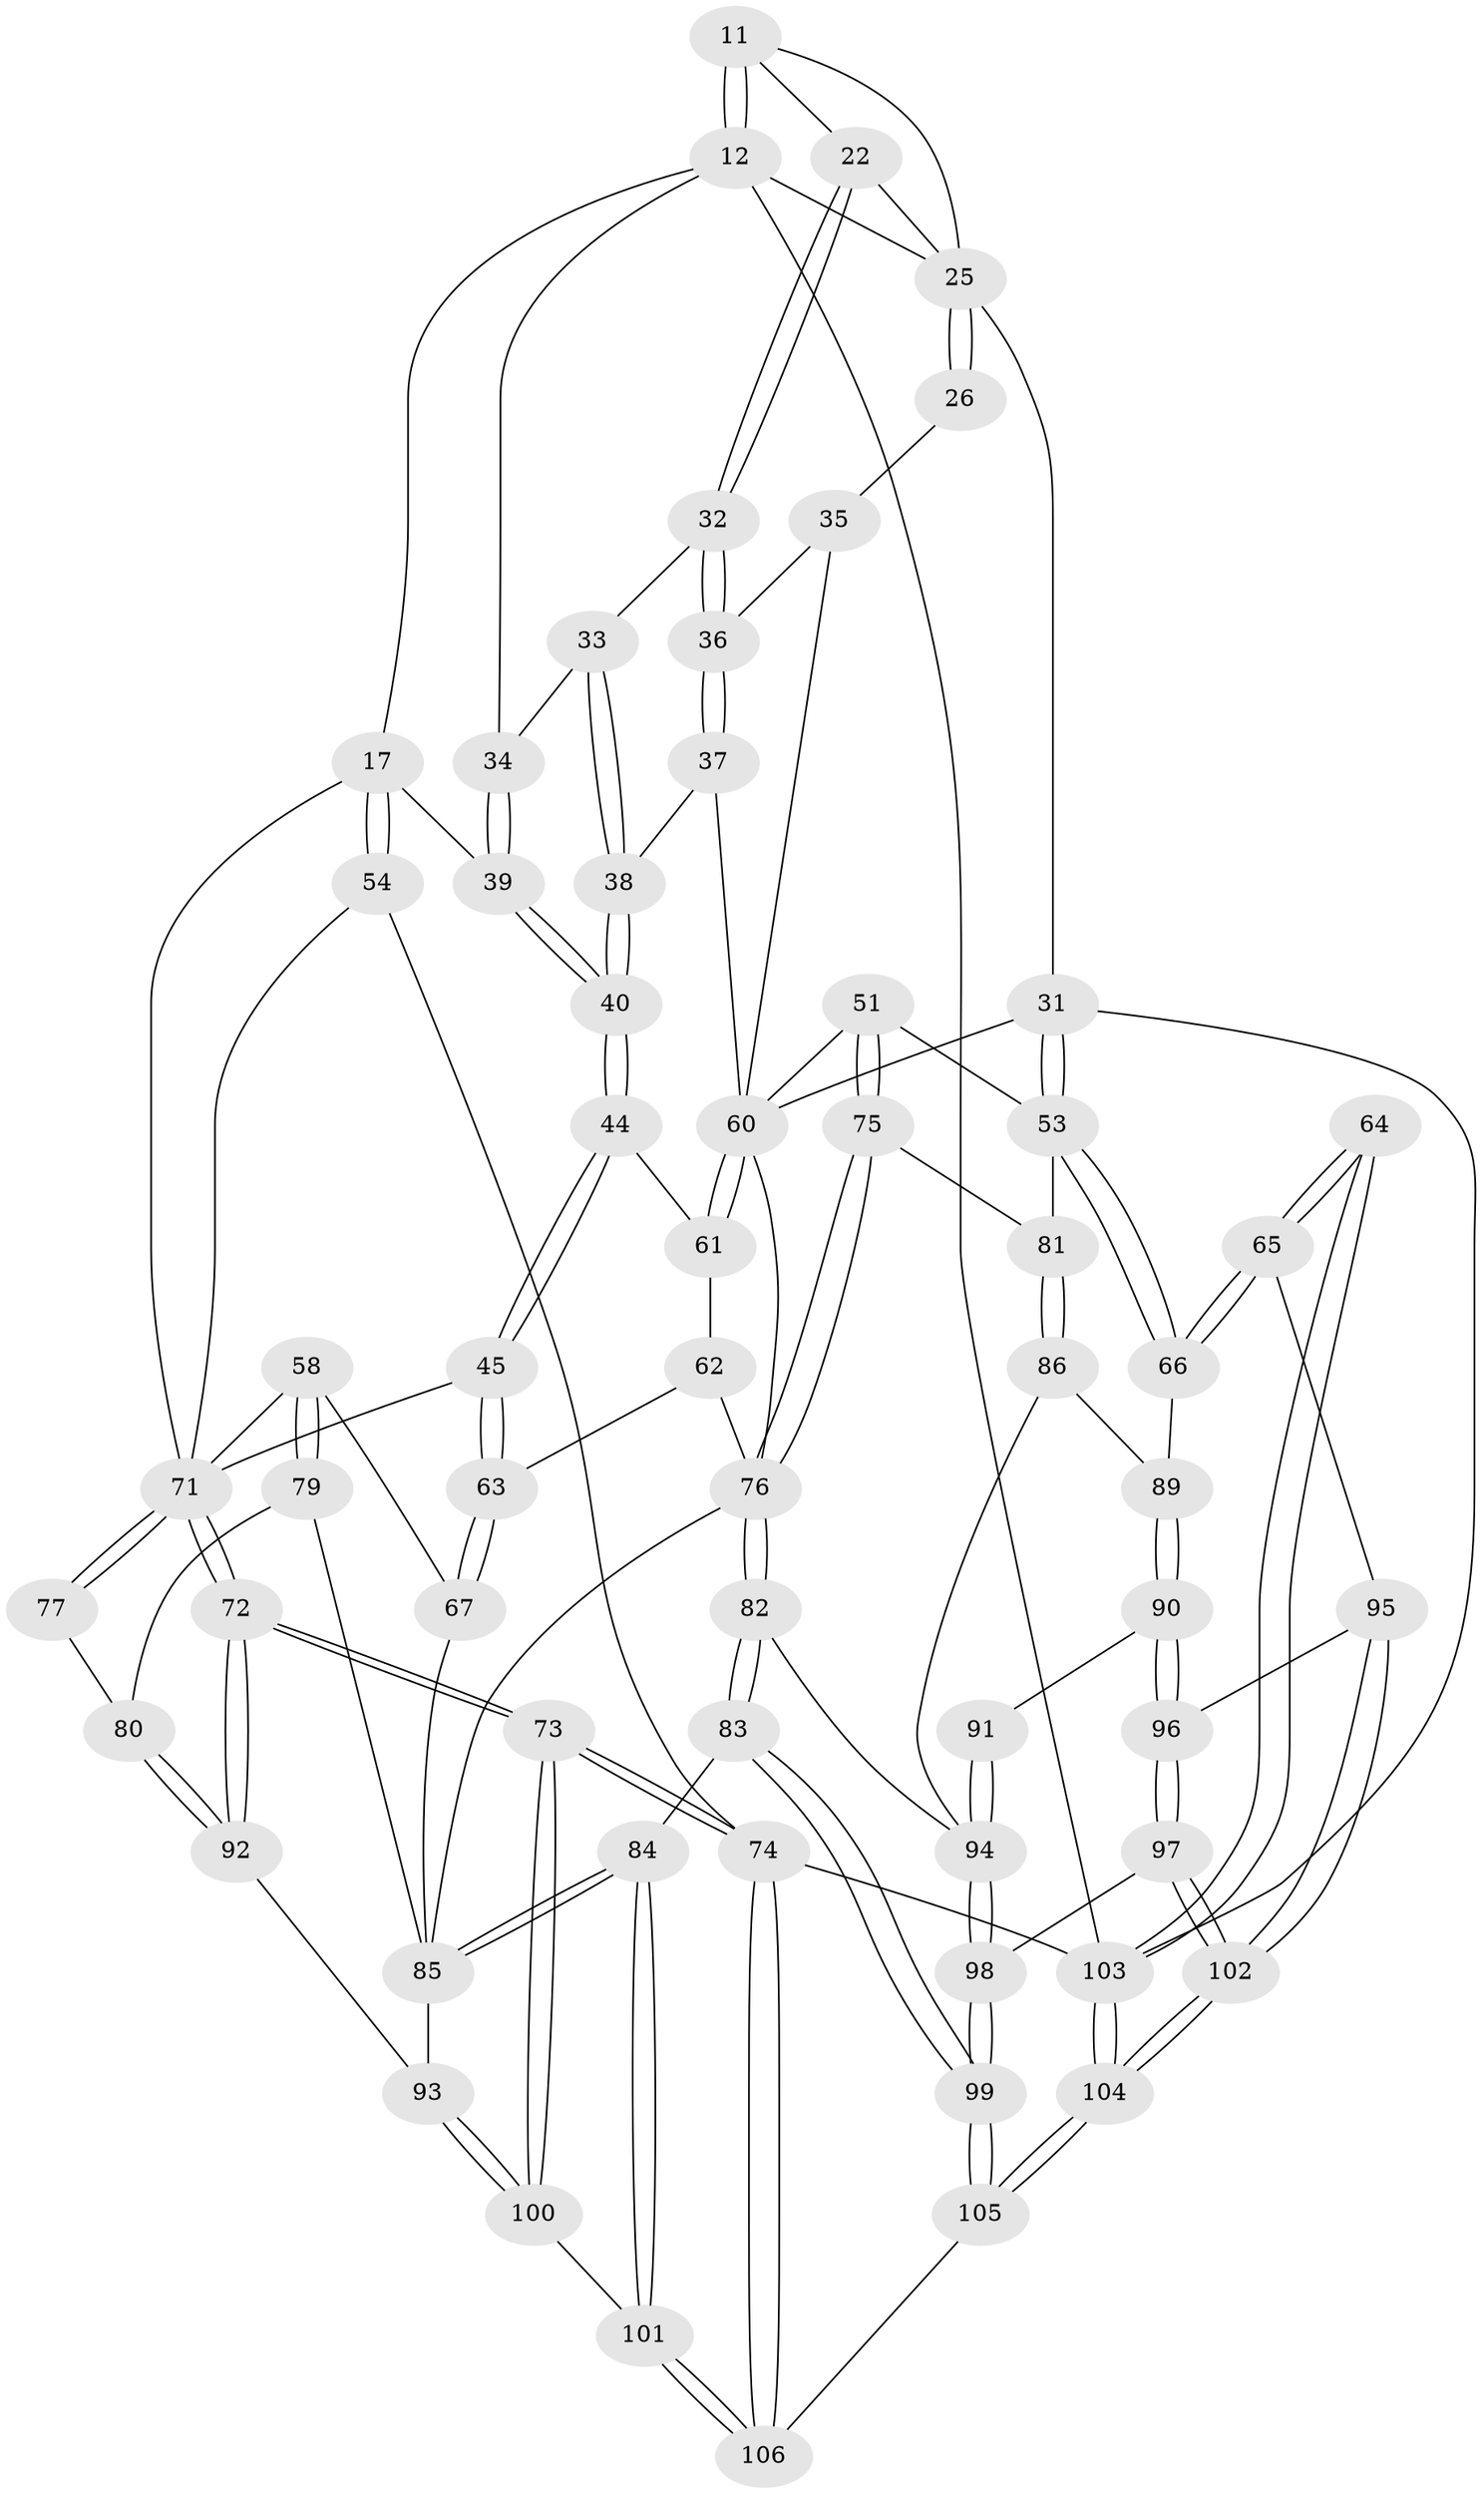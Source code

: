 // original degree distribution, {3: 0.018867924528301886, 4: 0.2358490566037736, 6: 0.2169811320754717, 5: 0.5283018867924528}
// Generated by graph-tools (version 1.1) at 2025/05/03/04/25 22:05:05]
// undirected, 63 vertices, 154 edges
graph export_dot {
graph [start="1"]
  node [color=gray90,style=filled];
  11 [pos="+0.3620450459644573+0.11280782961183275",super="+10"];
  12 [pos="+0.2883554820668519+0.18107442617355593",super="+7+3"];
  17 [pos="+0+0.25706118547747886",super="+16"];
  22 [pos="+0.4393760405927011+0.22961246382462758"];
  25 [pos="+0.6211862551705857+0.346399308547785",super="+19+18+20+21"];
  26 [pos="+0.5268659192811608+0.2997495366143527"];
  31 [pos="+0.9615451059473331+0.30081182365518766",super="+27+29"];
  32 [pos="+0.4147786144019399+0.2561981009571038"];
  33 [pos="+0.32288886431681935+0.2611598763243262"];
  34 [pos="+0.30336797388902303+0.2568183978059053",super="+23"];
  35 [pos="+0.46259330116680136+0.3346434310600585"];
  36 [pos="+0.45996586648985227+0.33544462298379774"];
  37 [pos="+0.4403641267856812+0.3625007841323596"];
  38 [pos="+0.40256333118790544+0.3488908785671623"];
  39 [pos="+0.257133612407932+0.3344892056532745",super="+24"];
  40 [pos="+0.2594893115091716+0.40087459530200215"];
  44 [pos="+0.2581890823766605+0.4118921118834104"];
  45 [pos="+0.21061325128606775+0.45939286593888695"];
  51 [pos="+0.5337404456646355+0.5429061692887144"];
  53 [pos="+0.8085089346583161+0.5813512478904648",super="+50"];
  54 [pos="+0+0.25791770997127034",super="+13+14"];
  58 [pos="+0.13280846293879797+0.572668975367793",super="+57"];
  60 [pos="+0.476059205818409+0.5759865242576083",super="+52+42+41+43"];
  61 [pos="+0.3731816452413661+0.5183497909135181",super="+48"];
  62 [pos="+0.3368087136006547+0.5628678577017125"];
  63 [pos="+0.29677987359750885+0.5644103154446543"];
  64 [pos="+1+0.7797060606746692"];
  65 [pos="+0.8355910789262219+0.6291529227652655"];
  66 [pos="+0.8244638582541495+0.6118297968853494"];
  67 [pos="+0.2734647351547486+0.6208906192241496"];
  71 [pos="+0+0.5757088211119837",super="+56+59"];
  72 [pos="+0+0.9577998009538037"];
  73 [pos="+0+1"];
  74 [pos="+0+1",super="+5+6"];
  75 [pos="+0.542482379792587+0.6726728138719259"];
  76 [pos="+0.46306934144970735+0.7135580362859485",super="+68+69"];
  77 [pos="+0+0.5907101916787406"];
  79 [pos="+0.1321219249286506+0.5944792245302588"];
  80 [pos="+0.10731216018109038+0.6947563143203229"];
  81 [pos="+0.5963566221534055+0.6681801477743528"];
  82 [pos="+0.4606872930130148+0.7289763213537374"];
  83 [pos="+0.4065943846731378+0.7883439884284733"];
  84 [pos="+0.359200270797249+0.81070296708777"];
  85 [pos="+0.29178620164958835+0.7260605563516718",super="+78"];
  86 [pos="+0.5962904767244609+0.7126174717824715"];
  89 [pos="+0.6300035951900544+0.7199242226148929"];
  90 [pos="+0.6671495960597181+0.7722550261911117"];
  91 [pos="+0.627426818007602+0.7775728408116946"];
  92 [pos="+0.10886227152656462+0.7324821617049065"];
  93 [pos="+0.1268193059588011+0.7446532401903699"];
  94 [pos="+0.579565571467125+0.8505856655486431",super="+88+87"];
  95 [pos="+0.752403433060686+0.7934937497020156"];
  96 [pos="+0.7515817294555471+0.7936082421884149"];
  97 [pos="+0.5920991216463654+0.8819477779389373"];
  98 [pos="+0.5779067394083377+0.8803220132685903"];
  99 [pos="+0.5765665410175146+0.8810527449584465"];
  100 [pos="+0.17008135809804173+0.8876696460432612"];
  101 [pos="+0.31899585268819386+0.9411310074905854"];
  102 [pos="+0.8300726055249582+1"];
  103 [pos="+1+1",super="+30"];
  104 [pos="+1+1"];
  105 [pos="+0.40016880747032774+1"];
  106 [pos="+0.3876266170974037+1"];
  11 -- 12 [weight=2];
  11 -- 12;
  11 -- 22;
  11 -- 25;
  12 -- 103;
  12 -- 25;
  12 -- 34;
  12 -- 17;
  17 -- 54 [weight=3];
  17 -- 54;
  17 -- 39;
  17 -- 71;
  22 -- 32;
  22 -- 32;
  22 -- 25;
  25 -- 26 [weight=2];
  25 -- 26;
  25 -- 31 [weight=2];
  26 -- 35;
  31 -- 53 [weight=2];
  31 -- 53;
  31 -- 103;
  31 -- 60;
  32 -- 33;
  32 -- 36;
  32 -- 36;
  33 -- 34;
  33 -- 38;
  33 -- 38;
  34 -- 39 [weight=2];
  34 -- 39;
  35 -- 36;
  35 -- 60;
  36 -- 37;
  36 -- 37;
  37 -- 38;
  37 -- 60;
  38 -- 40;
  38 -- 40;
  39 -- 40;
  39 -- 40;
  40 -- 44;
  40 -- 44;
  44 -- 45;
  44 -- 45;
  44 -- 61;
  45 -- 63;
  45 -- 63;
  45 -- 71;
  51 -- 75;
  51 -- 75;
  51 -- 60;
  51 -- 53;
  53 -- 66;
  53 -- 66;
  53 -- 81;
  54 -- 74 [weight=2];
  54 -- 71;
  58 -- 79;
  58 -- 79;
  58 -- 71 [weight=2];
  58 -- 67;
  60 -- 61 [weight=2];
  60 -- 61;
  60 -- 76;
  61 -- 62;
  62 -- 63;
  62 -- 76;
  63 -- 67;
  63 -- 67;
  64 -- 65;
  64 -- 65;
  64 -- 103 [weight=2];
  64 -- 103;
  65 -- 66;
  65 -- 66;
  65 -- 95;
  66 -- 89;
  67 -- 85;
  71 -- 72;
  71 -- 72;
  71 -- 77 [weight=2];
  71 -- 77;
  72 -- 73;
  72 -- 73;
  72 -- 92;
  72 -- 92;
  73 -- 74;
  73 -- 74;
  73 -- 100;
  73 -- 100;
  74 -- 106;
  74 -- 106;
  74 -- 103 [weight=2];
  75 -- 76;
  75 -- 76;
  75 -- 81;
  76 -- 82;
  76 -- 82;
  76 -- 85;
  77 -- 80;
  79 -- 80;
  79 -- 85;
  80 -- 92;
  80 -- 92;
  81 -- 86;
  81 -- 86;
  82 -- 83;
  82 -- 83;
  82 -- 94;
  83 -- 84;
  83 -- 99;
  83 -- 99;
  84 -- 85;
  84 -- 85;
  84 -- 101;
  84 -- 101;
  85 -- 93;
  86 -- 89;
  86 -- 94;
  89 -- 90;
  89 -- 90;
  90 -- 91;
  90 -- 96;
  90 -- 96;
  91 -- 94 [weight=2];
  91 -- 94;
  92 -- 93;
  93 -- 100;
  93 -- 100;
  94 -- 98;
  94 -- 98;
  95 -- 96;
  95 -- 102;
  95 -- 102;
  96 -- 97;
  96 -- 97;
  97 -- 98;
  97 -- 102;
  97 -- 102;
  98 -- 99;
  98 -- 99;
  99 -- 105;
  99 -- 105;
  100 -- 101;
  101 -- 106;
  101 -- 106;
  102 -- 104;
  102 -- 104;
  103 -- 104;
  103 -- 104;
  104 -- 105;
  104 -- 105;
  105 -- 106;
}
